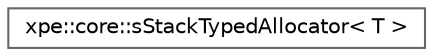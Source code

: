digraph "Graphical Class Hierarchy"
{
 // LATEX_PDF_SIZE
  bgcolor="transparent";
  edge [fontname=Helvetica,fontsize=10,labelfontname=Helvetica,labelfontsize=10];
  node [fontname=Helvetica,fontsize=10,shape=box,height=0.2,width=0.4];
  rankdir="LR";
  Node0 [id="Node000000",label="xpe::core::sStackTypedAllocator\< T \>",height=0.2,width=0.4,color="grey40", fillcolor="white", style="filled",URL="$structxpe_1_1core_1_1s_stack_typed_allocator.html",tooltip=" "];
}
